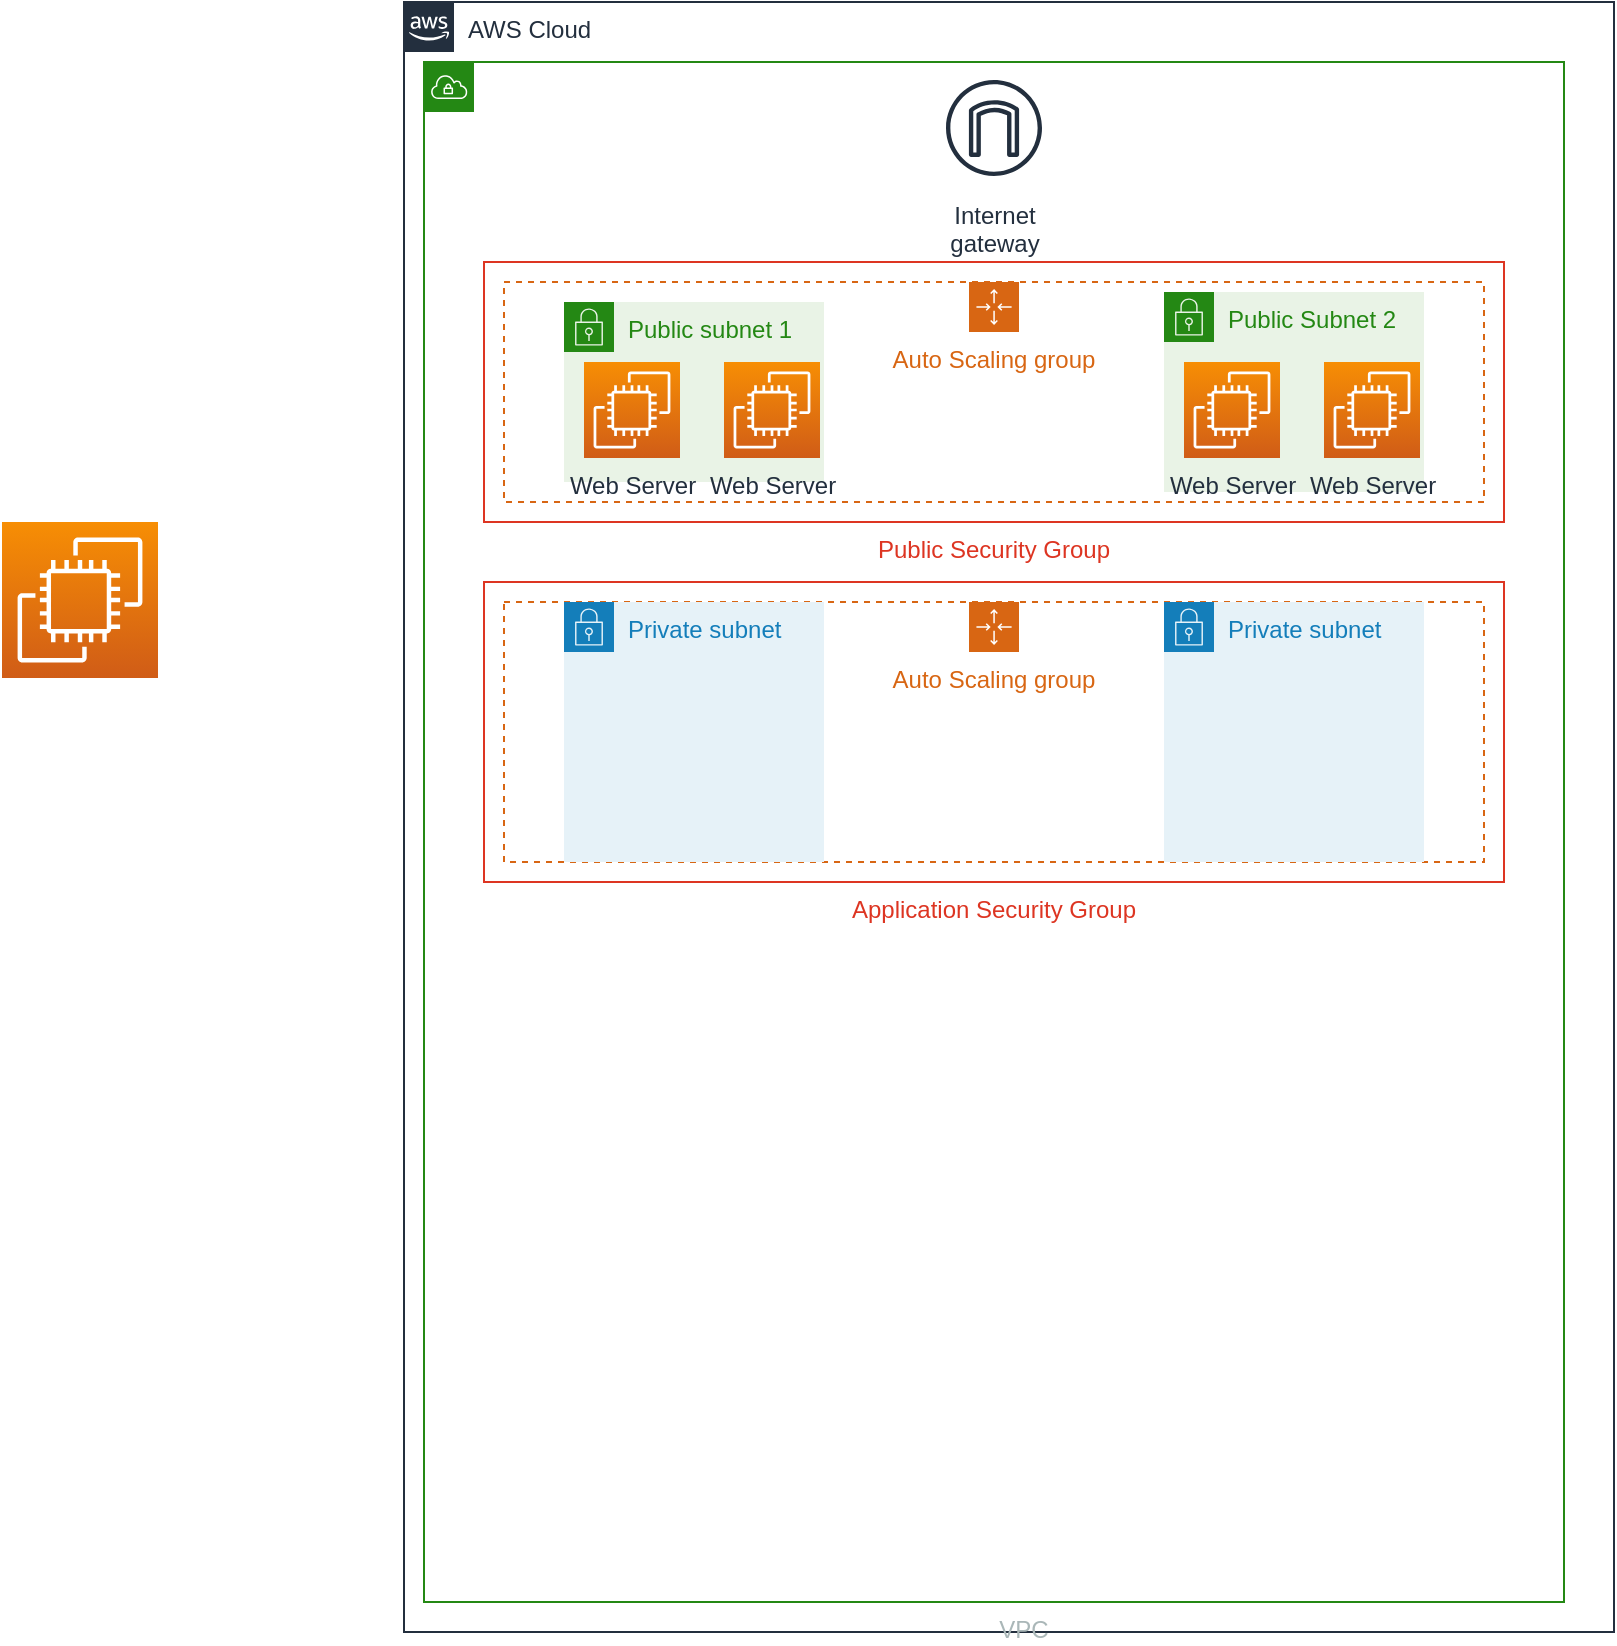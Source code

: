 <mxfile version="18.2.1" type="github">
  <diagram id="9ImQfzkRJKaiHpM_LDbs" name="Page-1">
    <mxGraphModel dx="787" dy="371" grid="1" gridSize="10" guides="1" tooltips="1" connect="1" arrows="1" fold="1" page="1" pageScale="1" pageWidth="1100" pageHeight="850" math="0" shadow="0">
      <root>
        <mxCell id="0" />
        <mxCell id="1" parent="0" />
        <mxCell id="kCsJqG-bQ9eDfg5gPCeY-2" value="AWS Cloud" style="points=[[0,0],[0.25,0],[0.5,0],[0.75,0],[1,0],[1,0.25],[1,0.5],[1,0.75],[1,1],[0.75,1],[0.5,1],[0.25,1],[0,1],[0,0.75],[0,0.5],[0,0.25]];outlineConnect=0;gradientColor=none;html=1;whiteSpace=wrap;fontSize=12;fontStyle=0;container=1;pointerEvents=0;collapsible=0;recursiveResize=0;shape=mxgraph.aws4.group;grIcon=mxgraph.aws4.group_aws_cloud_alt;strokeColor=#232F3E;fillColor=none;verticalAlign=top;align=left;spacingLeft=30;fontColor=#232F3E;dashed=0;" parent="1" vertex="1">
          <mxGeometry x="230" y="10" width="605" height="815" as="geometry" />
        </mxCell>
        <mxCell id="FYauerRTtqx_HsXN9_gI-2" value="Auto Scaling group" style="points=[[0,0],[0.25,0],[0.5,0],[0.75,0],[1,0],[1,0.25],[1,0.5],[1,0.75],[1,1],[0.75,1],[0.5,1],[0.25,1],[0,1],[0,0.75],[0,0.5],[0,0.25]];outlineConnect=0;gradientColor=none;html=1;whiteSpace=wrap;fontSize=12;fontStyle=0;container=1;pointerEvents=0;collapsible=0;recursiveResize=0;shape=mxgraph.aws4.groupCenter;grIcon=mxgraph.aws4.group_auto_scaling_group;grStroke=1;strokeColor=#D86613;fillColor=none;verticalAlign=top;align=center;fontColor=#D86613;dashed=1;spacingTop=25;" vertex="1" parent="kCsJqG-bQ9eDfg5gPCeY-2">
          <mxGeometry x="50" y="140" width="490" height="110" as="geometry" />
        </mxCell>
        <mxCell id="FYauerRTtqx_HsXN9_gI-4" value="VPC" style="points=[[0,0],[0.25,0],[0.5,0],[0.75,0],[1,0],[1,0.25],[1,0.5],[1,0.75],[1,1],[0.75,1],[0.5,1],[0.25,1],[0,1],[0,0.75],[0,0.5],[0,0.25]];outlineConnect=0;gradientColor=none;html=1;whiteSpace=wrap;fontSize=12;fontStyle=0;container=1;pointerEvents=0;collapsible=0;recursiveResize=0;shape=mxgraph.aws4.group;grIcon=mxgraph.aws4.group_vpc;strokeColor=#248814;fillColor=none;verticalAlign=top;align=center;spacingLeft=30;fontColor=#AAB7B8;dashed=0;labelPosition=center;verticalLabelPosition=bottom;" vertex="1" parent="1">
          <mxGeometry x="240" y="40" width="570" height="770" as="geometry" />
        </mxCell>
        <mxCell id="FYauerRTtqx_HsXN9_gI-5" value="Auto Scaling group" style="points=[[0,0],[0.25,0],[0.5,0],[0.75,0],[1,0],[1,0.25],[1,0.5],[1,0.75],[1,1],[0.75,1],[0.5,1],[0.25,1],[0,1],[0,0.75],[0,0.5],[0,0.25]];outlineConnect=0;gradientColor=none;html=1;whiteSpace=wrap;fontSize=12;fontStyle=0;container=1;pointerEvents=0;collapsible=0;recursiveResize=0;shape=mxgraph.aws4.groupCenter;grIcon=mxgraph.aws4.group_auto_scaling_group;grStroke=1;strokeColor=#D86613;fillColor=none;verticalAlign=top;align=center;fontColor=#D86613;dashed=1;spacingTop=25;" vertex="1" parent="FYauerRTtqx_HsXN9_gI-4">
          <mxGeometry x="40" y="270" width="490" height="130" as="geometry" />
        </mxCell>
        <mxCell id="FYauerRTtqx_HsXN9_gI-6" value="Private subnet" style="points=[[0,0],[0.25,0],[0.5,0],[0.75,0],[1,0],[1,0.25],[1,0.5],[1,0.75],[1,1],[0.75,1],[0.5,1],[0.25,1],[0,1],[0,0.75],[0,0.5],[0,0.25]];outlineConnect=0;gradientColor=none;html=1;whiteSpace=wrap;fontSize=12;fontStyle=0;container=1;pointerEvents=0;collapsible=0;recursiveResize=0;shape=mxgraph.aws4.group;grIcon=mxgraph.aws4.group_security_group;grStroke=0;strokeColor=#147EBA;fillColor=#E6F2F8;verticalAlign=top;align=left;spacingLeft=30;fontColor=#147EBA;dashed=0;" vertex="1" parent="FYauerRTtqx_HsXN9_gI-5">
          <mxGeometry x="30" width="130" height="130" as="geometry" />
        </mxCell>
        <mxCell id="FYauerRTtqx_HsXN9_gI-14" value="Private subnet" style="points=[[0,0],[0.25,0],[0.5,0],[0.75,0],[1,0],[1,0.25],[1,0.5],[1,0.75],[1,1],[0.75,1],[0.5,1],[0.25,1],[0,1],[0,0.75],[0,0.5],[0,0.25]];outlineConnect=0;gradientColor=none;html=1;whiteSpace=wrap;fontSize=12;fontStyle=0;container=1;pointerEvents=0;collapsible=0;recursiveResize=0;shape=mxgraph.aws4.group;grIcon=mxgraph.aws4.group_security_group;grStroke=0;strokeColor=#147EBA;fillColor=#E6F2F8;verticalAlign=top;align=left;spacingLeft=30;fontColor=#147EBA;dashed=0;" vertex="1" parent="FYauerRTtqx_HsXN9_gI-5">
          <mxGeometry x="330" width="130" height="130" as="geometry" />
        </mxCell>
        <mxCell id="FYauerRTtqx_HsXN9_gI-15" value="Internet&#xa;gateway" style="sketch=0;outlineConnect=0;fontColor=#232F3E;gradientColor=none;strokeColor=#232F3E;fillColor=#ffffff;dashed=0;verticalLabelPosition=bottom;verticalAlign=top;align=center;html=1;fontSize=12;fontStyle=0;aspect=fixed;shape=mxgraph.aws4.resourceIcon;resIcon=mxgraph.aws4.internet_gateway;" vertex="1" parent="FYauerRTtqx_HsXN9_gI-4">
          <mxGeometry x="255" y="3" width="60" height="60" as="geometry" />
        </mxCell>
        <mxCell id="FYauerRTtqx_HsXN9_gI-16" value="Public Security Group" style="fillColor=none;strokeColor=#DD3522;verticalAlign=top;fontStyle=0;fontColor=#DD3522;labelPosition=center;verticalLabelPosition=bottom;align=center;" vertex="1" parent="FYauerRTtqx_HsXN9_gI-4">
          <mxGeometry x="30" y="100" width="510" height="130" as="geometry" />
        </mxCell>
        <mxCell id="FYauerRTtqx_HsXN9_gI-19" value="Application Security Group" style="fillColor=none;strokeColor=#DD3522;verticalAlign=top;fontStyle=0;fontColor=#DD3522;labelPosition=center;verticalLabelPosition=bottom;align=center;" vertex="1" parent="FYauerRTtqx_HsXN9_gI-4">
          <mxGeometry x="30" y="260" width="510" height="150" as="geometry" />
        </mxCell>
        <mxCell id="FYauerRTtqx_HsXN9_gI-20" value="Public subnet 1" style="points=[[0,0],[0.25,0],[0.5,0],[0.75,0],[1,0],[1,0.25],[1,0.5],[1,0.75],[1,1],[0.75,1],[0.5,1],[0.25,1],[0,1],[0,0.75],[0,0.5],[0,0.25]];outlineConnect=0;gradientColor=none;html=1;whiteSpace=wrap;fontSize=12;fontStyle=0;container=1;pointerEvents=0;collapsible=0;recursiveResize=0;shape=mxgraph.aws4.group;grIcon=mxgraph.aws4.group_security_group;grStroke=0;strokeColor=#248814;fillColor=#E9F3E6;verticalAlign=top;align=left;spacingLeft=30;fontColor=#248814;dashed=0;" vertex="1" parent="FYauerRTtqx_HsXN9_gI-4">
          <mxGeometry x="70" y="120" width="130" height="90" as="geometry" />
        </mxCell>
        <mxCell id="FYauerRTtqx_HsXN9_gI-17" value="Web Server" style="sketch=0;points=[[0,0,0],[0.25,0,0],[0.5,0,0],[0.75,0,0],[1,0,0],[0,1,0],[0.25,1,0],[0.5,1,0],[0.75,1,0],[1,1,0],[0,0.25,0],[0,0.5,0],[0,0.75,0],[1,0.25,0],[1,0.5,0],[1,0.75,0]];outlineConnect=0;fontColor=#232F3E;gradientColor=#F78E04;gradientDirection=north;fillColor=#D05C17;strokeColor=#ffffff;dashed=0;verticalLabelPosition=bottom;verticalAlign=top;align=center;html=1;fontSize=12;fontStyle=0;aspect=fixed;shape=mxgraph.aws4.resourceIcon;resIcon=mxgraph.aws4.ec2;" vertex="1" parent="FYauerRTtqx_HsXN9_gI-20">
          <mxGeometry x="10" y="30" width="48" height="48" as="geometry" />
        </mxCell>
        <mxCell id="FYauerRTtqx_HsXN9_gI-23" value="Web Server" style="sketch=0;points=[[0,0,0],[0.25,0,0],[0.5,0,0],[0.75,0,0],[1,0,0],[0,1,0],[0.25,1,0],[0.5,1,0],[0.75,1,0],[1,1,0],[0,0.25,0],[0,0.5,0],[0,0.75,0],[1,0.25,0],[1,0.5,0],[1,0.75,0]];outlineConnect=0;fontColor=#232F3E;gradientColor=#F78E04;gradientDirection=north;fillColor=#D05C17;strokeColor=#ffffff;dashed=0;verticalLabelPosition=bottom;verticalAlign=top;align=center;html=1;fontSize=12;fontStyle=0;aspect=fixed;shape=mxgraph.aws4.resourceIcon;resIcon=mxgraph.aws4.ec2;" vertex="1" parent="FYauerRTtqx_HsXN9_gI-20">
          <mxGeometry x="80" y="30" width="48" height="48" as="geometry" />
        </mxCell>
        <mxCell id="FYauerRTtqx_HsXN9_gI-22" value="Public Subnet 2" style="points=[[0,0],[0.25,0],[0.5,0],[0.75,0],[1,0],[1,0.25],[1,0.5],[1,0.75],[1,1],[0.75,1],[0.5,1],[0.25,1],[0,1],[0,0.75],[0,0.5],[0,0.25]];outlineConnect=0;gradientColor=none;html=1;whiteSpace=wrap;fontSize=12;fontStyle=0;container=1;pointerEvents=0;collapsible=0;recursiveResize=0;shape=mxgraph.aws4.group;grIcon=mxgraph.aws4.group_security_group;grStroke=0;strokeColor=#248814;fillColor=#E9F3E6;verticalAlign=top;align=left;spacingLeft=30;fontColor=#248814;dashed=0;" vertex="1" parent="FYauerRTtqx_HsXN9_gI-4">
          <mxGeometry x="370" y="115" width="130" height="100" as="geometry" />
        </mxCell>
        <mxCell id="FYauerRTtqx_HsXN9_gI-24" value="Web Server" style="sketch=0;points=[[0,0,0],[0.25,0,0],[0.5,0,0],[0.75,0,0],[1,0,0],[0,1,0],[0.25,1,0],[0.5,1,0],[0.75,1,0],[1,1,0],[0,0.25,0],[0,0.5,0],[0,0.75,0],[1,0.25,0],[1,0.5,0],[1,0.75,0]];outlineConnect=0;fontColor=#232F3E;gradientColor=#F78E04;gradientDirection=north;fillColor=#D05C17;strokeColor=#ffffff;dashed=0;verticalLabelPosition=bottom;verticalAlign=top;align=center;html=1;fontSize=12;fontStyle=0;aspect=fixed;shape=mxgraph.aws4.resourceIcon;resIcon=mxgraph.aws4.ec2;" vertex="1" parent="FYauerRTtqx_HsXN9_gI-22">
          <mxGeometry x="10" y="35" width="48" height="48" as="geometry" />
        </mxCell>
        <mxCell id="FYauerRTtqx_HsXN9_gI-26" value="Web Server" style="sketch=0;points=[[0,0,0],[0.25,0,0],[0.5,0,0],[0.75,0,0],[1,0,0],[0,1,0],[0.25,1,0],[0.5,1,0],[0.75,1,0],[1,1,0],[0,0.25,0],[0,0.5,0],[0,0.75,0],[1,0.25,0],[1,0.5,0],[1,0.75,0]];outlineConnect=0;fontColor=#232F3E;gradientColor=#F78E04;gradientDirection=north;fillColor=#D05C17;strokeColor=#ffffff;dashed=0;verticalLabelPosition=bottom;verticalAlign=top;align=center;html=1;fontSize=12;fontStyle=0;aspect=fixed;shape=mxgraph.aws4.resourceIcon;resIcon=mxgraph.aws4.ec2;" vertex="1" parent="FYauerRTtqx_HsXN9_gI-4">
          <mxGeometry x="450" y="150" width="48" height="48" as="geometry" />
        </mxCell>
        <mxCell id="FYauerRTtqx_HsXN9_gI-18" value="" style="sketch=0;points=[[0,0,0],[0.25,0,0],[0.5,0,0],[0.75,0,0],[1,0,0],[0,1,0],[0.25,1,0],[0.5,1,0],[0.75,1,0],[1,1,0],[0,0.25,0],[0,0.5,0],[0,0.75,0],[1,0.25,0],[1,0.5,0],[1,0.75,0]];outlineConnect=0;fontColor=#232F3E;gradientColor=#F78E04;gradientDirection=north;fillColor=#D05C17;strokeColor=#ffffff;dashed=0;verticalLabelPosition=bottom;verticalAlign=top;align=center;html=1;fontSize=12;fontStyle=0;aspect=fixed;shape=mxgraph.aws4.resourceIcon;resIcon=mxgraph.aws4.ec2;" vertex="1" parent="1">
          <mxGeometry x="29" y="270" width="78" height="78" as="geometry" />
        </mxCell>
      </root>
    </mxGraphModel>
  </diagram>
</mxfile>
